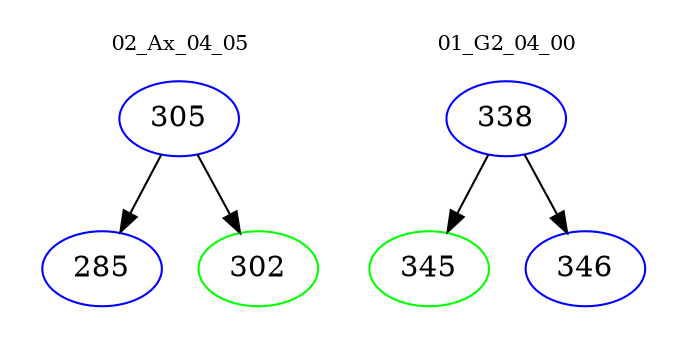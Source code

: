 digraph{
subgraph cluster_0 {
color = white
label = "02_Ax_04_05";
fontsize=10;
T0_305 [label="305", color="blue"]
T0_305 -> T0_285 [color="black"]
T0_285 [label="285", color="blue"]
T0_305 -> T0_302 [color="black"]
T0_302 [label="302", color="green"]
}
subgraph cluster_1 {
color = white
label = "01_G2_04_00";
fontsize=10;
T1_338 [label="338", color="blue"]
T1_338 -> T1_345 [color="black"]
T1_345 [label="345", color="green"]
T1_338 -> T1_346 [color="black"]
T1_346 [label="346", color="blue"]
}
}
